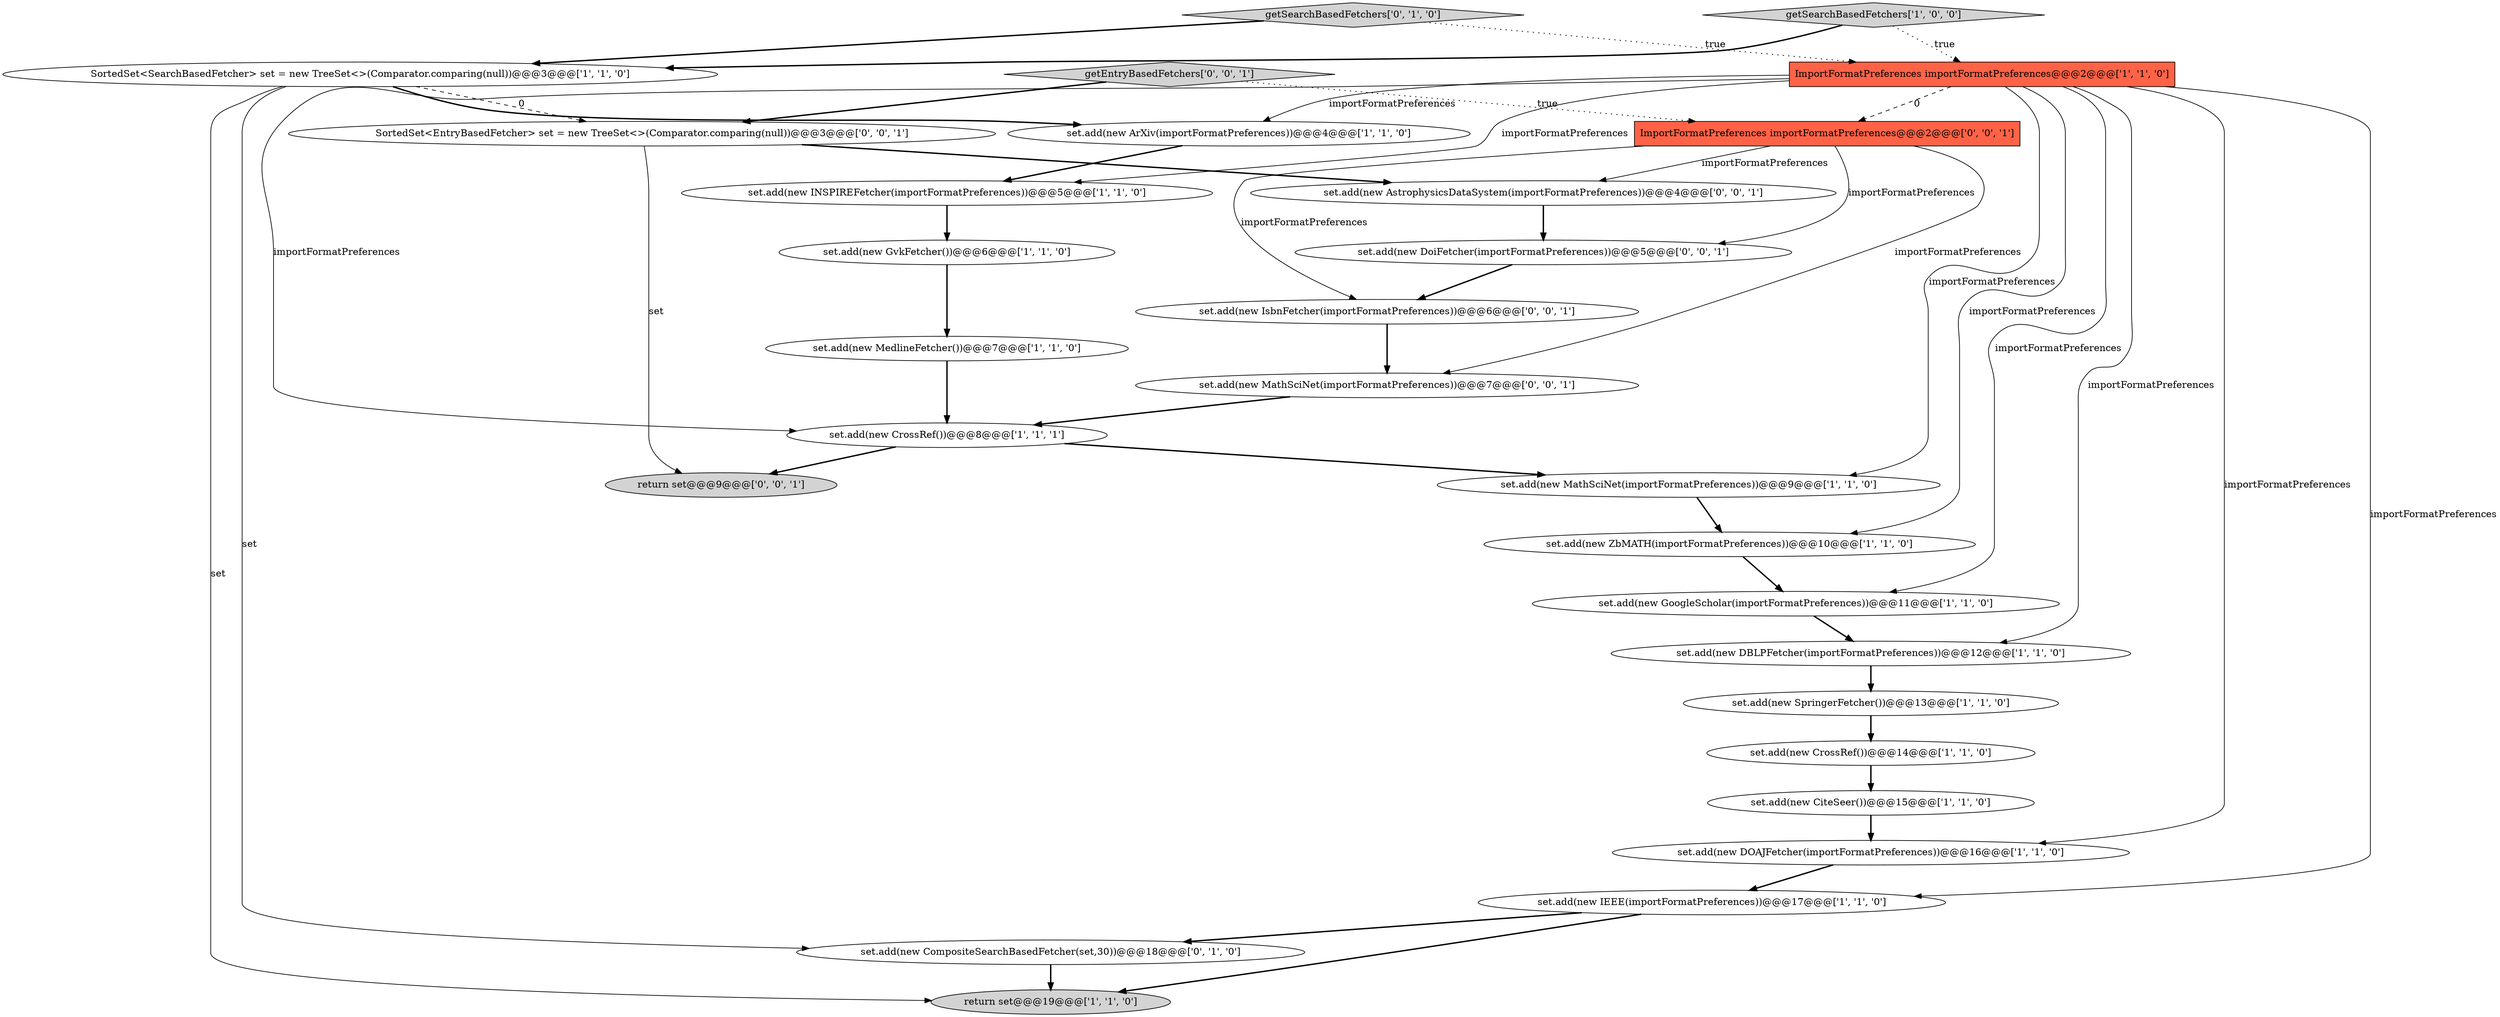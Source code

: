 digraph {
22 [style = filled, label = "set.add(new IsbnFetcher(importFormatPreferences))@@@6@@@['0', '0', '1']", fillcolor = white, shape = ellipse image = "AAA0AAABBB3BBB"];
17 [style = filled, label = "set.add(new CrossRef())@@@8@@@['1', '1', '1']", fillcolor = white, shape = ellipse image = "AAA0AAABBB1BBB"];
9 [style = filled, label = "set.add(new GoogleScholar(importFormatPreferences))@@@11@@@['1', '1', '0']", fillcolor = white, shape = ellipse image = "AAA0AAABBB1BBB"];
20 [style = filled, label = "SortedSet<EntryBasedFetcher> set = new TreeSet<>(Comparator.comparing(null))@@@3@@@['0', '0', '1']", fillcolor = white, shape = ellipse image = "AAA0AAABBB3BBB"];
18 [style = filled, label = "set.add(new CompositeSearchBasedFetcher(set,30))@@@18@@@['0', '1', '0']", fillcolor = white, shape = ellipse image = "AAA1AAABBB2BBB"];
0 [style = filled, label = "set.add(new SpringerFetcher())@@@13@@@['1', '1', '0']", fillcolor = white, shape = ellipse image = "AAA0AAABBB1BBB"];
19 [style = filled, label = "getSearchBasedFetchers['0', '1', '0']", fillcolor = lightgray, shape = diamond image = "AAA0AAABBB2BBB"];
21 [style = filled, label = "set.add(new MathSciNet(importFormatPreferences))@@@7@@@['0', '0', '1']", fillcolor = white, shape = ellipse image = "AAA0AAABBB3BBB"];
10 [style = filled, label = "set.add(new DBLPFetcher(importFormatPreferences))@@@12@@@['1', '1', '0']", fillcolor = white, shape = ellipse image = "AAA0AAABBB1BBB"];
6 [style = filled, label = "set.add(new IEEE(importFormatPreferences))@@@17@@@['1', '1', '0']", fillcolor = white, shape = ellipse image = "AAA0AAABBB1BBB"];
4 [style = filled, label = "set.add(new GvkFetcher())@@@6@@@['1', '1', '0']", fillcolor = white, shape = ellipse image = "AAA0AAABBB1BBB"];
2 [style = filled, label = "set.add(new CrossRef())@@@14@@@['1', '1', '0']", fillcolor = white, shape = ellipse image = "AAA0AAABBB1BBB"];
23 [style = filled, label = "return set@@@9@@@['0', '0', '1']", fillcolor = lightgray, shape = ellipse image = "AAA0AAABBB3BBB"];
3 [style = filled, label = "SortedSet<SearchBasedFetcher> set = new TreeSet<>(Comparator.comparing(null))@@@3@@@['1', '1', '0']", fillcolor = white, shape = ellipse image = "AAA0AAABBB1BBB"];
11 [style = filled, label = "set.add(new CiteSeer())@@@15@@@['1', '1', '0']", fillcolor = white, shape = ellipse image = "AAA0AAABBB1BBB"];
14 [style = filled, label = "ImportFormatPreferences importFormatPreferences@@@2@@@['1', '1', '0']", fillcolor = tomato, shape = box image = "AAA0AAABBB1BBB"];
7 [style = filled, label = "return set@@@19@@@['1', '1', '0']", fillcolor = lightgray, shape = ellipse image = "AAA0AAABBB1BBB"];
24 [style = filled, label = "getEntryBasedFetchers['0', '0', '1']", fillcolor = lightgray, shape = diamond image = "AAA0AAABBB3BBB"];
5 [style = filled, label = "set.add(new MedlineFetcher())@@@7@@@['1', '1', '0']", fillcolor = white, shape = ellipse image = "AAA0AAABBB1BBB"];
26 [style = filled, label = "ImportFormatPreferences importFormatPreferences@@@2@@@['0', '0', '1']", fillcolor = tomato, shape = box image = "AAA0AAABBB3BBB"];
25 [style = filled, label = "set.add(new AstrophysicsDataSystem(importFormatPreferences))@@@4@@@['0', '0', '1']", fillcolor = white, shape = ellipse image = "AAA0AAABBB3BBB"];
13 [style = filled, label = "set.add(new DOAJFetcher(importFormatPreferences))@@@16@@@['1', '1', '0']", fillcolor = white, shape = ellipse image = "AAA0AAABBB1BBB"];
12 [style = filled, label = "set.add(new ZbMATH(importFormatPreferences))@@@10@@@['1', '1', '0']", fillcolor = white, shape = ellipse image = "AAA0AAABBB1BBB"];
16 [style = filled, label = "getSearchBasedFetchers['1', '0', '0']", fillcolor = lightgray, shape = diamond image = "AAA0AAABBB1BBB"];
27 [style = filled, label = "set.add(new DoiFetcher(importFormatPreferences))@@@5@@@['0', '0', '1']", fillcolor = white, shape = ellipse image = "AAA0AAABBB3BBB"];
8 [style = filled, label = "set.add(new ArXiv(importFormatPreferences))@@@4@@@['1', '1', '0']", fillcolor = white, shape = ellipse image = "AAA0AAABBB1BBB"];
15 [style = filled, label = "set.add(new MathSciNet(importFormatPreferences))@@@9@@@['1', '1', '0']", fillcolor = white, shape = ellipse image = "AAA0AAABBB1BBB"];
1 [style = filled, label = "set.add(new INSPIREFetcher(importFormatPreferences))@@@5@@@['1', '1', '0']", fillcolor = white, shape = ellipse image = "AAA0AAABBB1BBB"];
19->3 [style = bold, label=""];
6->18 [style = bold, label=""];
3->20 [style = dashed, label="0"];
14->9 [style = solid, label="importFormatPreferences"];
14->10 [style = solid, label="importFormatPreferences"];
20->23 [style = solid, label="set"];
24->26 [style = dotted, label="true"];
24->20 [style = bold, label=""];
2->11 [style = bold, label=""];
15->12 [style = bold, label=""];
14->6 [style = solid, label="importFormatPreferences"];
4->5 [style = bold, label=""];
21->17 [style = bold, label=""];
13->6 [style = bold, label=""];
16->14 [style = dotted, label="true"];
14->15 [style = solid, label="importFormatPreferences"];
3->7 [style = solid, label="set"];
19->14 [style = dotted, label="true"];
26->27 [style = solid, label="importFormatPreferences"];
14->13 [style = solid, label="importFormatPreferences"];
26->22 [style = solid, label="importFormatPreferences"];
14->1 [style = solid, label="importFormatPreferences"];
10->0 [style = bold, label=""];
14->26 [style = dashed, label="0"];
27->22 [style = bold, label=""];
20->25 [style = bold, label=""];
5->17 [style = bold, label=""];
8->1 [style = bold, label=""];
12->9 [style = bold, label=""];
3->18 [style = solid, label="set"];
17->15 [style = bold, label=""];
16->3 [style = bold, label=""];
3->8 [style = bold, label=""];
11->13 [style = bold, label=""];
14->8 [style = solid, label="importFormatPreferences"];
1->4 [style = bold, label=""];
17->23 [style = bold, label=""];
22->21 [style = bold, label=""];
0->2 [style = bold, label=""];
6->7 [style = bold, label=""];
25->27 [style = bold, label=""];
14->12 [style = solid, label="importFormatPreferences"];
14->17 [style = solid, label="importFormatPreferences"];
26->21 [style = solid, label="importFormatPreferences"];
9->10 [style = bold, label=""];
26->25 [style = solid, label="importFormatPreferences"];
18->7 [style = bold, label=""];
}
